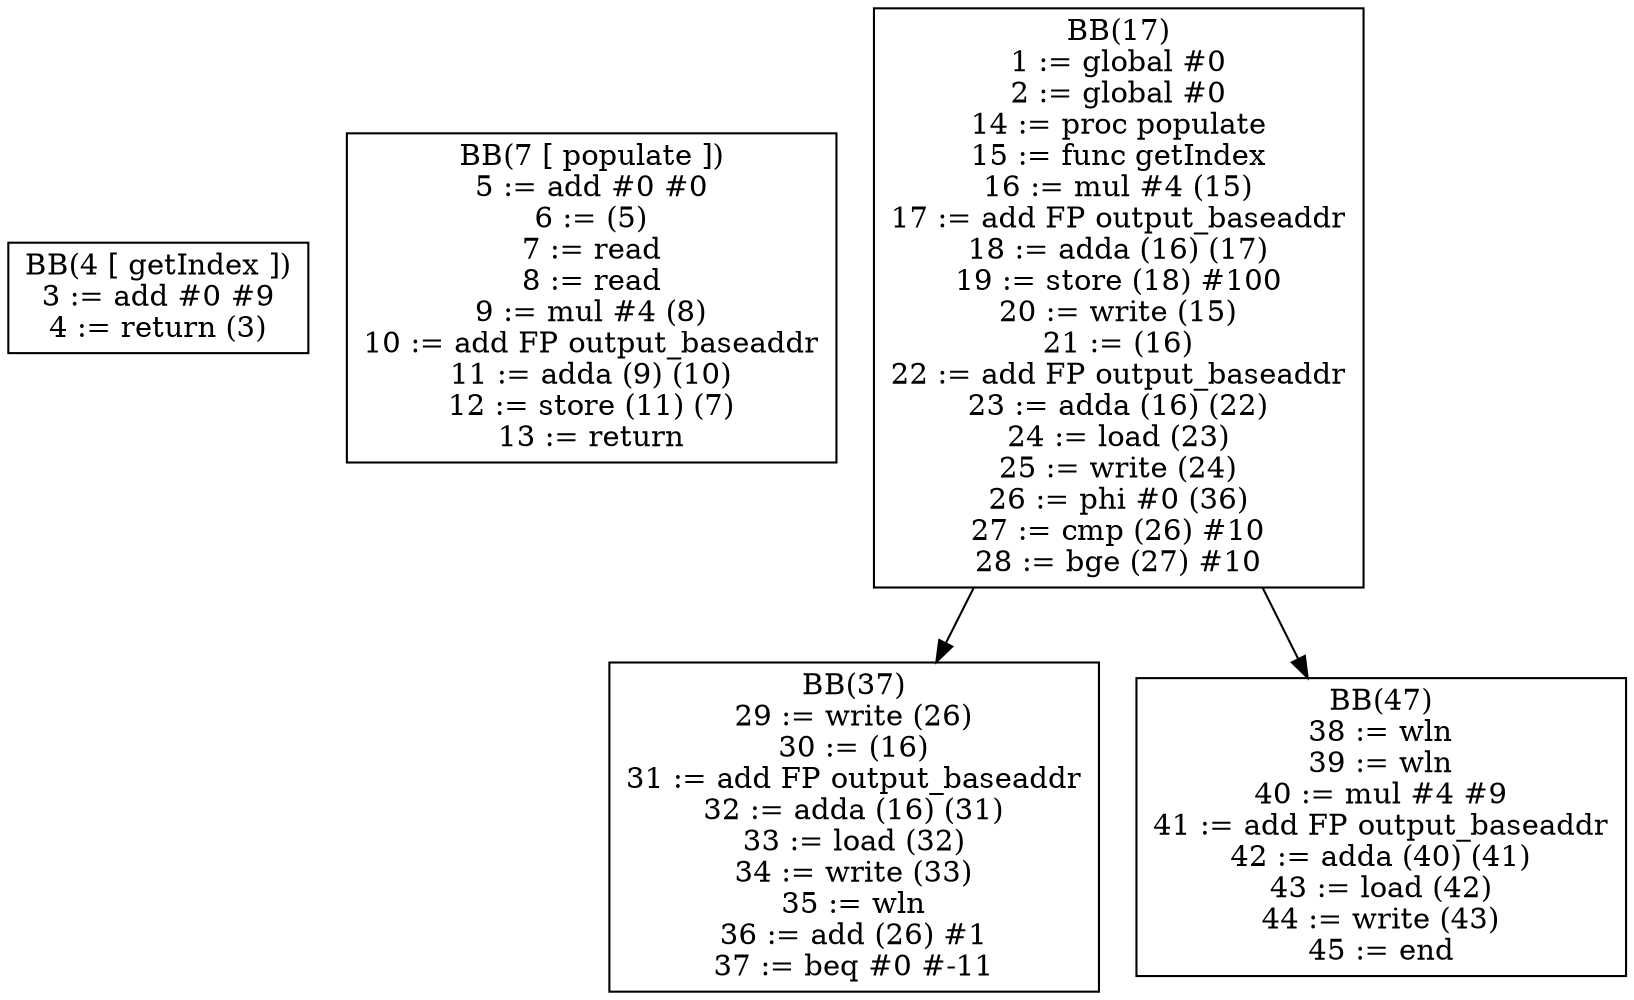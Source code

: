 digraph dom {
BB4[shape = box, label = "BB(4 [ getIndex ])\n" + "3 := add #0 #9\n" + "4 := return (3)\n"];
BB7[shape = box, label = "BB(7 [ populate ])\n" + "5 := add #0 #0\n" + "6 := (5)\n" + "7 := read\n" + "8 := read\n" + "9 := mul #4 (8)\n" + "10 := add FP output_baseaddr\n" + "11 := adda (9) (10)\n" + "12 := store (11) (7)\n" + "13 := return\n"];
BB17[shape = box, label = "BB(17)\n" + "1 := global #0\n" + "2 := global #0\n" + "14 := proc populate\n" + "15 := func getIndex\n" + "16 := mul #4 (15)\n" + "17 := add FP output_baseaddr\n" + "18 := adda (16) (17)\n" + "19 := store (18) #100\n" + "20 := write (15)\n" + "21 := (16)\n" + "22 := add FP output_baseaddr\n" + "23 := adda (16) (22)\n" + "24 := load (23)\n" + "25 := write (24)\n" + "26 := phi #0 (36)\n" + "27 := cmp (26) #10\n" + "28 := bge (27) #10\n"];
BB37[shape = box, label = "BB(37)\n" + "29 := write (26)\n" + "30 := (16)\n" + "31 := add FP output_baseaddr\n" + "32 := adda (16) (31)\n" + "33 := load (32)\n" + "34 := write (33)\n" + "35 := wln\n" + "36 := add (26) #1\n" + "37 := beq #0 #-11\n"];
BB47[shape = box, label = "BB(47)\n" + "38 := wln\n" + "39 := wln\n" + "40 := mul #4 #9\n" + "41 := add FP output_baseaddr\n" + "42 := adda (40) (41)\n" + "43 := load (42)\n" + "44 := write (43)\n" + "45 := end\n"];
BB17 -> BB37;
BB17 -> BB47;
}
